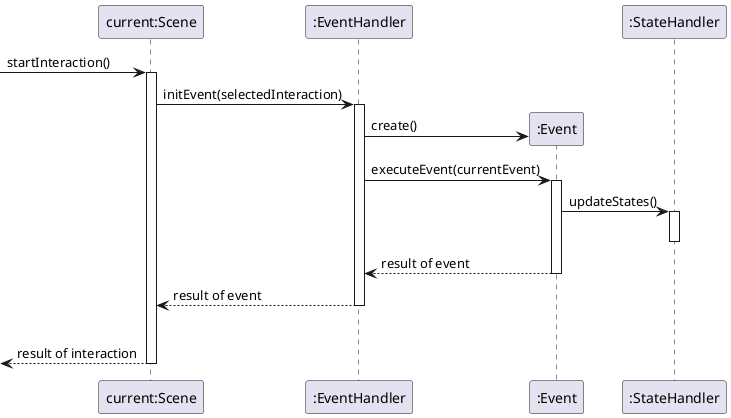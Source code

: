 @startuml
participant "current:Scene" as Scene
participant ":EventHandler" as EventH

[-> Scene : startInteraction()
activate Scene
Scene -> EventH: initEvent(selectedInteraction)
activate EventH
create ":Event" as Event
EventH -> Event : create()
EventH -> Event : executeEvent(currentEvent)
activate Event
participant ":StateHandler" as StateH
Event -> StateH : updateStates()
activate StateH
deactivate StateH
Event --> EventH: result of event
deactivate Event
EventH --> Scene : result of event
deactivate EventH
alt result of event



[<--Scene : result of interaction
deactivate Scene

@enduml